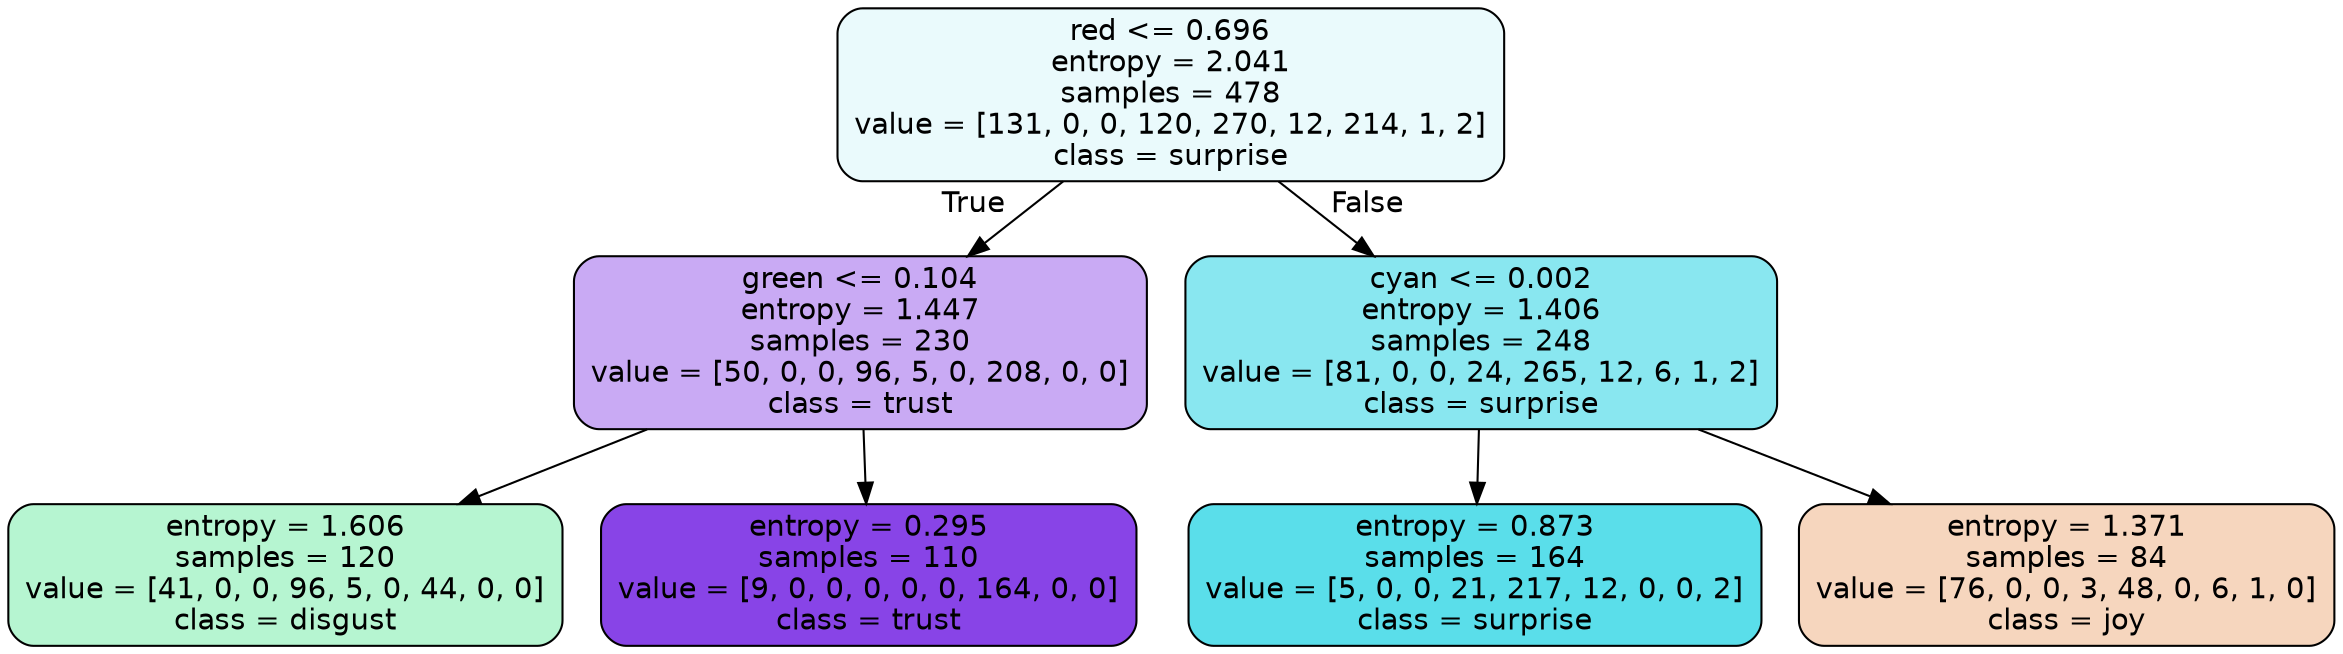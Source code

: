 digraph Tree {
node [shape=box, style="filled, rounded", color="black", fontname=helvetica] ;
edge [fontname=helvetica] ;
0 [label="red <= 0.696\nentropy = 2.041\nsamples = 478\nvalue = [131, 0, 0, 120, 270, 12, 214, 1, 2]\nclass = surprise", fillcolor="#39d7e51b"] ;
1 [label="green <= 0.104\nentropy = 1.447\nsamples = 230\nvalue = [50, 0, 0, 96, 5, 0, 208, 0, 0]\nclass = trust", fillcolor="#8139e56d"] ;
0 -> 1 [labeldistance=2.5, labelangle=45, headlabel="True"] ;
2 [label="entropy = 1.606\nsamples = 120\nvalue = [41, 0, 0, 96, 5, 0, 44, 0, 0]\nclass = disgust", fillcolor="#39e5815d"] ;
1 -> 2 ;
3 [label="entropy = 0.295\nsamples = 110\nvalue = [9, 0, 0, 0, 0, 0, 164, 0, 0]\nclass = trust", fillcolor="#8139e5f1"] ;
1 -> 3 ;
4 [label="cyan <= 0.002\nentropy = 1.406\nsamples = 248\nvalue = [81, 0, 0, 24, 265, 12, 6, 1, 2]\nclass = surprise", fillcolor="#39d7e597"] ;
0 -> 4 [labeldistance=2.5, labelangle=-45, headlabel="False"] ;
5 [label="entropy = 0.873\nsamples = 164\nvalue = [5, 0, 0, 21, 217, 12, 0, 0, 2]\nclass = surprise", fillcolor="#39d7e5d4"] ;
4 -> 5 ;
6 [label="entropy = 1.371\nsamples = 84\nvalue = [76, 0, 0, 3, 48, 0, 6, 1, 0]\nclass = joy", fillcolor="#e5813953"] ;
4 -> 6 ;
}